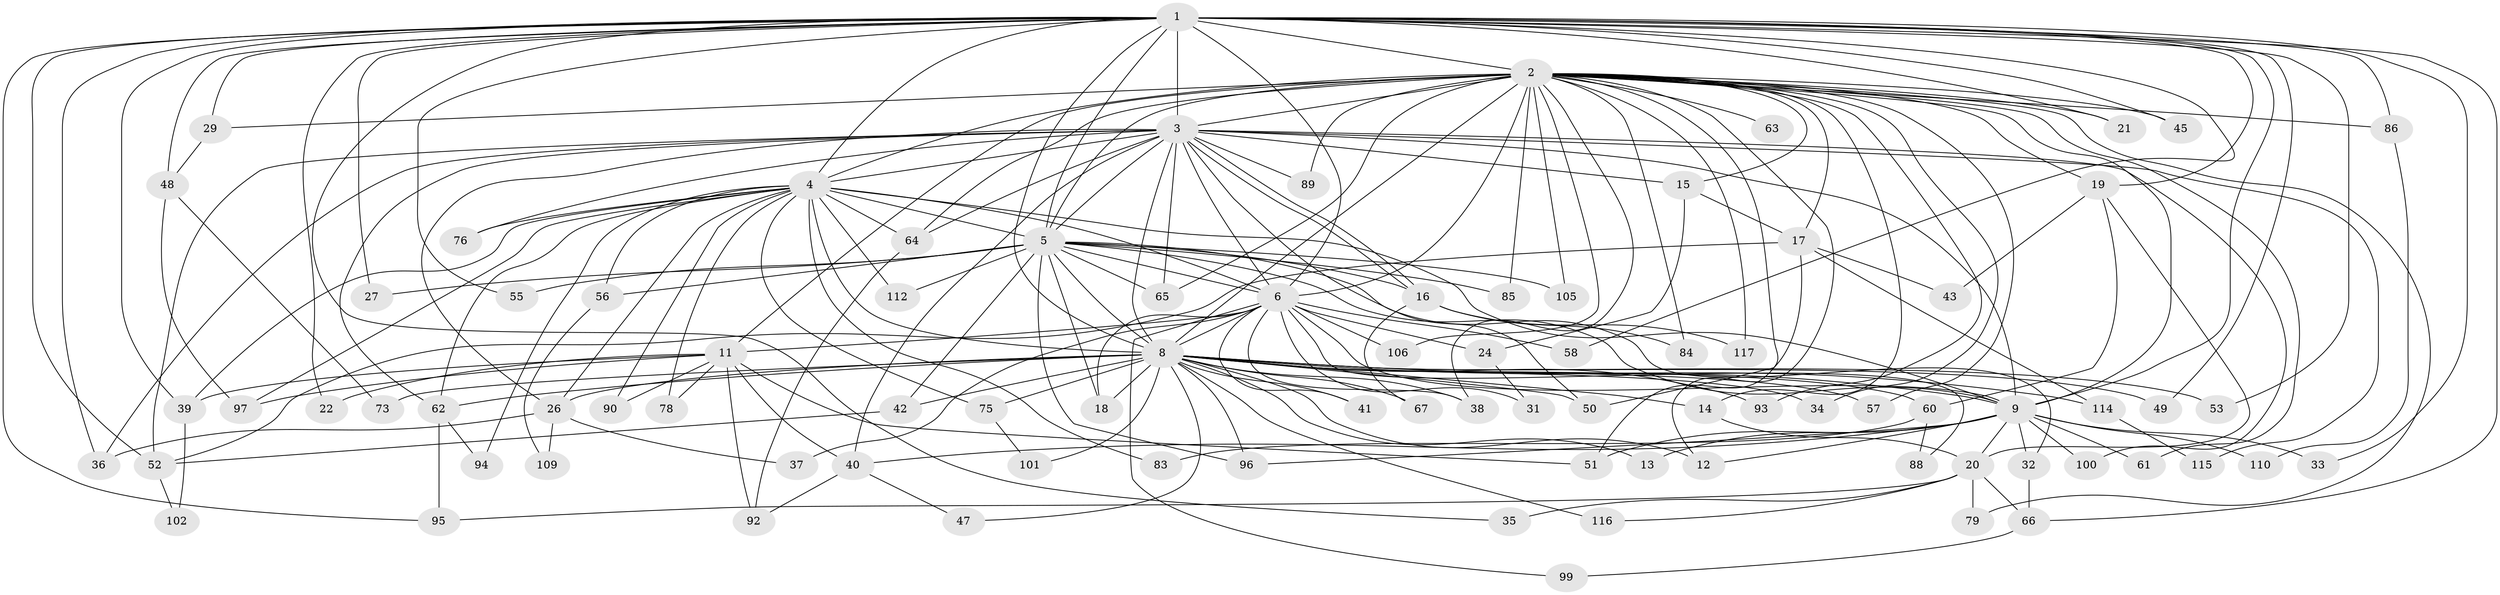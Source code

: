 // original degree distribution, {21: 0.01694915254237288, 25: 0.00847457627118644, 23: 0.01694915254237288, 20: 0.01694915254237288, 19: 0.00847457627118644, 32: 0.00847457627118644, 22: 0.00847457627118644, 10: 0.00847457627118644, 3: 0.2627118644067797, 2: 0.5338983050847458, 4: 0.025423728813559324, 6: 0.025423728813559324, 7: 0.00847457627118644, 5: 0.05084745762711865}
// Generated by graph-tools (version 1.1) at 2025/41/03/06/25 10:41:37]
// undirected, 88 vertices, 208 edges
graph export_dot {
graph [start="1"]
  node [color=gray90,style=filled];
  1 [super="+7"];
  2 [super="+10"];
  3 [super="+82"];
  4 [super="+68"];
  5 [super="+54"];
  6 [super="+23"];
  8 [super="+28"];
  9 [super="+77"];
  11 [super="+103"];
  12 [super="+107"];
  13;
  14;
  15;
  16 [super="+104"];
  17 [super="+59"];
  18;
  19 [super="+25"];
  20 [super="+72"];
  21;
  22;
  24;
  26 [super="+30"];
  27;
  29;
  31;
  32;
  33;
  34;
  35;
  36 [super="+46"];
  37;
  38 [super="+70"];
  39 [super="+71"];
  40;
  41;
  42 [super="+44"];
  43;
  45;
  47;
  48 [super="+69"];
  49;
  50 [super="+80"];
  51 [super="+74"];
  52 [super="+91"];
  53;
  55;
  56;
  57;
  58;
  60;
  61;
  62 [super="+81"];
  63;
  64 [super="+111"];
  65 [super="+108"];
  66 [super="+87"];
  67;
  73;
  75;
  76;
  78;
  79;
  83;
  84;
  85;
  86;
  88;
  89;
  90;
  92 [super="+113"];
  93;
  94;
  95 [super="+118"];
  96 [super="+98"];
  97;
  99;
  100;
  101;
  102;
  105;
  106;
  109;
  110;
  112;
  114;
  115;
  116;
  117;
  1 -- 2 [weight=4];
  1 -- 3 [weight=2];
  1 -- 4 [weight=3];
  1 -- 5 [weight=2];
  1 -- 6 [weight=2];
  1 -- 8 [weight=2];
  1 -- 9 [weight=2];
  1 -- 19 [weight=2];
  1 -- 21;
  1 -- 22;
  1 -- 27;
  1 -- 36;
  1 -- 45;
  1 -- 48 [weight=2];
  1 -- 49;
  1 -- 53;
  1 -- 58;
  1 -- 66;
  1 -- 86;
  1 -- 29;
  1 -- 95;
  1 -- 33;
  1 -- 35;
  1 -- 39;
  1 -- 52;
  1 -- 55;
  2 -- 3 [weight=2];
  2 -- 4 [weight=2];
  2 -- 5 [weight=2];
  2 -- 6 [weight=3];
  2 -- 8 [weight=3];
  2 -- 9 [weight=2];
  2 -- 11;
  2 -- 12;
  2 -- 14;
  2 -- 17;
  2 -- 21;
  2 -- 29;
  2 -- 34;
  2 -- 38;
  2 -- 51;
  2 -- 79;
  2 -- 85;
  2 -- 86;
  2 -- 105;
  2 -- 65;
  2 -- 15;
  2 -- 84;
  2 -- 89;
  2 -- 93;
  2 -- 106;
  2 -- 45;
  2 -- 117;
  2 -- 57;
  2 -- 61;
  2 -- 63;
  2 -- 64;
  2 -- 19;
  3 -- 4;
  3 -- 5;
  3 -- 6;
  3 -- 8;
  3 -- 9;
  3 -- 15;
  3 -- 16;
  3 -- 16;
  3 -- 36;
  3 -- 50;
  3 -- 52;
  3 -- 64;
  3 -- 76;
  3 -- 100;
  3 -- 115;
  3 -- 40;
  3 -- 89;
  3 -- 62;
  3 -- 26;
  3 -- 65;
  4 -- 5;
  4 -- 6;
  4 -- 8;
  4 -- 9;
  4 -- 26;
  4 -- 56;
  4 -- 62;
  4 -- 64;
  4 -- 75;
  4 -- 76;
  4 -- 78;
  4 -- 83;
  4 -- 90;
  4 -- 94;
  4 -- 97;
  4 -- 112;
  4 -- 39;
  5 -- 6;
  5 -- 8;
  5 -- 9;
  5 -- 27;
  5 -- 32;
  5 -- 42;
  5 -- 55;
  5 -- 56;
  5 -- 65;
  5 -- 85;
  5 -- 96;
  5 -- 105;
  5 -- 112;
  5 -- 18;
  5 -- 16;
  6 -- 8;
  6 -- 9;
  6 -- 11;
  6 -- 18;
  6 -- 24;
  6 -- 31;
  6 -- 37;
  6 -- 41;
  6 -- 58;
  6 -- 88;
  6 -- 99;
  6 -- 106;
  6 -- 38;
  8 -- 9;
  8 -- 13;
  8 -- 14;
  8 -- 18;
  8 -- 26;
  8 -- 34;
  8 -- 38;
  8 -- 41;
  8 -- 42 [weight=2];
  8 -- 47;
  8 -- 53;
  8 -- 57;
  8 -- 60;
  8 -- 62;
  8 -- 67;
  8 -- 75;
  8 -- 93;
  8 -- 101;
  8 -- 114;
  8 -- 116;
  8 -- 96;
  8 -- 49;
  8 -- 73;
  8 -- 12;
  8 -- 50;
  9 -- 12;
  9 -- 13;
  9 -- 32;
  9 -- 33 [weight=2];
  9 -- 40;
  9 -- 61;
  9 -- 100;
  9 -- 110;
  9 -- 51;
  9 -- 20;
  9 -- 96;
  11 -- 22;
  11 -- 39;
  11 -- 40;
  11 -- 51;
  11 -- 78;
  11 -- 90;
  11 -- 92;
  11 -- 97;
  14 -- 20;
  15 -- 17;
  15 -- 24;
  16 -- 67;
  16 -- 84;
  16 -- 117;
  17 -- 43;
  17 -- 50;
  17 -- 114;
  17 -- 52;
  19 -- 20;
  19 -- 43;
  19 -- 60;
  20 -- 35;
  20 -- 79;
  20 -- 116;
  20 -- 66;
  20 -- 95;
  24 -- 31;
  26 -- 109;
  26 -- 36;
  26 -- 37;
  29 -- 48;
  32 -- 66;
  39 -- 102;
  40 -- 47;
  40 -- 92;
  42 -- 52;
  48 -- 73;
  48 -- 97;
  52 -- 102;
  56 -- 109;
  60 -- 83;
  60 -- 88;
  62 -- 94;
  62 -- 95;
  64 -- 92;
  66 -- 99;
  75 -- 101;
  86 -- 110;
  114 -- 115;
}
